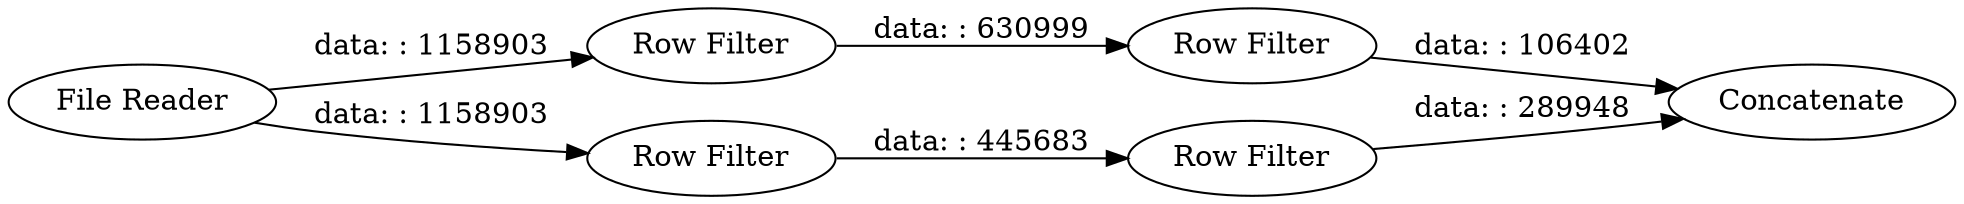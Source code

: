 digraph {
	"-4775285001337308100_2" [label="Row Filter"]
	"-4775285001337308100_3" [label="Row Filter"]
	"-4775285001337308100_4" [label="Row Filter"]
	"-4775285001337308100_6" [label=Concatenate]
	"-4775285001337308100_1" [label="File Reader"]
	"-4775285001337308100_5" [label="Row Filter"]
	"-4775285001337308100_4" -> "-4775285001337308100_5" [label="data: : 445683"]
	"-4775285001337308100_1" -> "-4775285001337308100_4" [label="data: : 1158903"]
	"-4775285001337308100_2" -> "-4775285001337308100_3" [label="data: : 630999"]
	"-4775285001337308100_1" -> "-4775285001337308100_2" [label="data: : 1158903"]
	"-4775285001337308100_3" -> "-4775285001337308100_6" [label="data: : 106402"]
	"-4775285001337308100_5" -> "-4775285001337308100_6" [label="data: : 289948"]
	rankdir=LR
}
